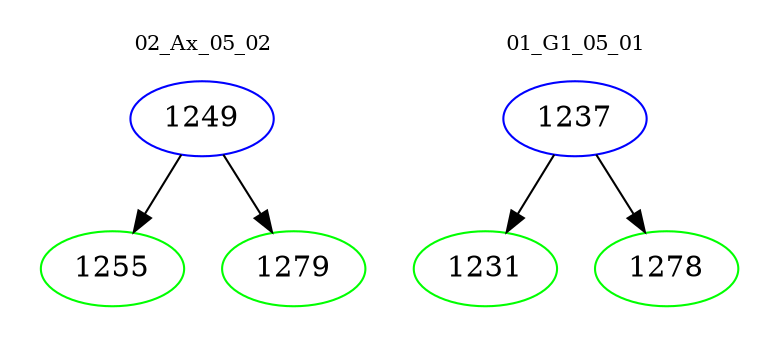 digraph{
subgraph cluster_0 {
color = white
label = "02_Ax_05_02";
fontsize=10;
T0_1249 [label="1249", color="blue"]
T0_1249 -> T0_1255 [color="black"]
T0_1255 [label="1255", color="green"]
T0_1249 -> T0_1279 [color="black"]
T0_1279 [label="1279", color="green"]
}
subgraph cluster_1 {
color = white
label = "01_G1_05_01";
fontsize=10;
T1_1237 [label="1237", color="blue"]
T1_1237 -> T1_1231 [color="black"]
T1_1231 [label="1231", color="green"]
T1_1237 -> T1_1278 [color="black"]
T1_1278 [label="1278", color="green"]
}
}
